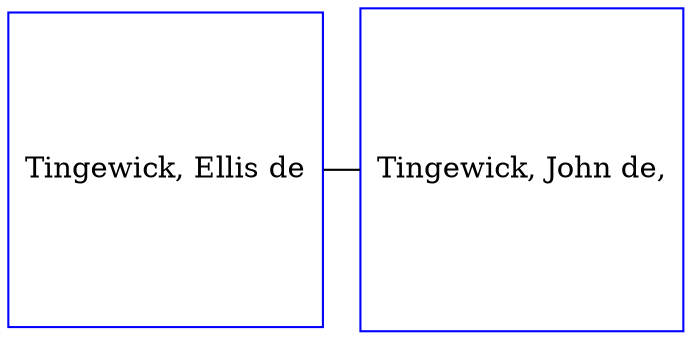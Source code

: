 digraph D {
    edge [dir=none];    node [shape=box];    "009113"   [label="Tingewick, Ellis de", shape=box, regular=1, color="blue"] ;
"009114"   [label="Tingewick, John de,", shape=box, regular=1, color="blue"] ;
{rank=same; 009113->009114};
}